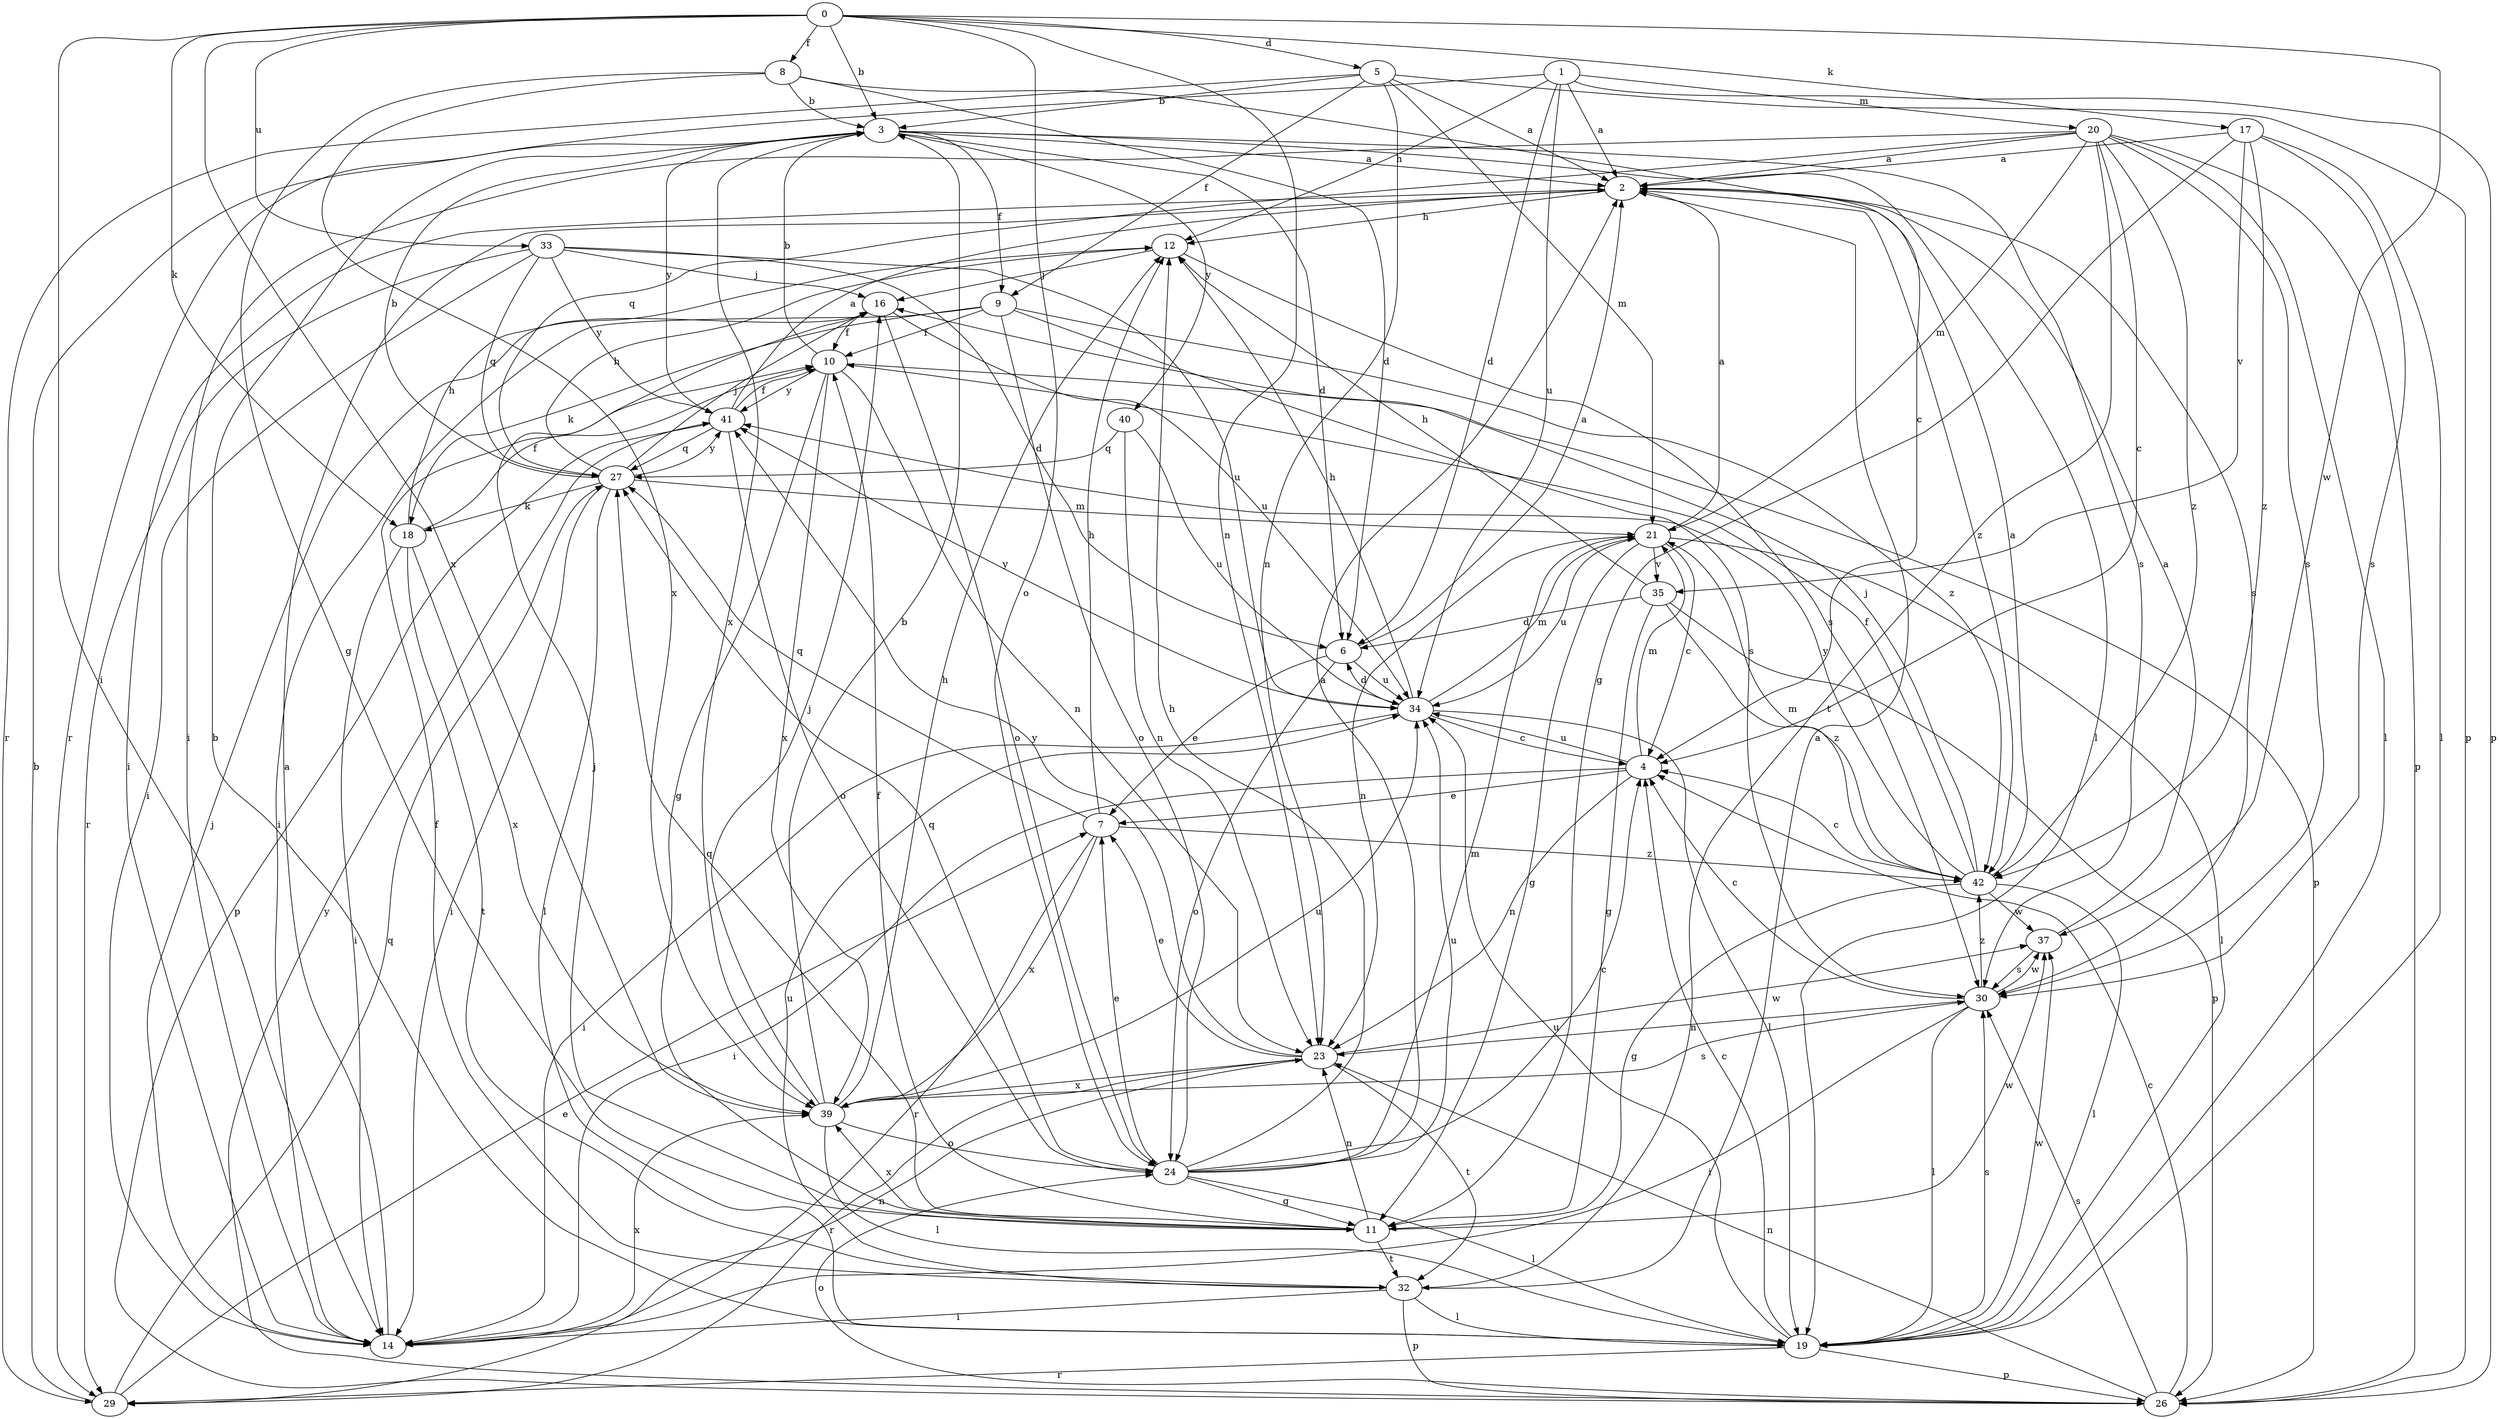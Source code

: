 strict digraph  {
0;
1;
2;
3;
4;
5;
6;
7;
8;
9;
10;
11;
12;
14;
16;
17;
18;
19;
20;
21;
23;
24;
26;
27;
29;
30;
32;
33;
34;
35;
37;
39;
40;
41;
42;
0 -> 3  [label=b];
0 -> 5  [label=d];
0 -> 8  [label=f];
0 -> 14  [label=i];
0 -> 17  [label=k];
0 -> 18  [label=k];
0 -> 23  [label=n];
0 -> 24  [label=o];
0 -> 33  [label=u];
0 -> 37  [label=w];
0 -> 39  [label=x];
1 -> 2  [label=a];
1 -> 6  [label=d];
1 -> 12  [label=h];
1 -> 20  [label=m];
1 -> 26  [label=p];
1 -> 29  [label=r];
1 -> 34  [label=u];
2 -> 12  [label=h];
2 -> 14  [label=i];
2 -> 30  [label=s];
2 -> 42  [label=z];
3 -> 2  [label=a];
3 -> 6  [label=d];
3 -> 9  [label=f];
3 -> 19  [label=l];
3 -> 30  [label=s];
3 -> 39  [label=x];
3 -> 40  [label=y];
3 -> 41  [label=y];
4 -> 7  [label=e];
4 -> 14  [label=i];
4 -> 21  [label=m];
4 -> 23  [label=n];
4 -> 34  [label=u];
5 -> 2  [label=a];
5 -> 3  [label=b];
5 -> 9  [label=f];
5 -> 21  [label=m];
5 -> 23  [label=n];
5 -> 26  [label=p];
5 -> 29  [label=r];
6 -> 2  [label=a];
6 -> 7  [label=e];
6 -> 24  [label=o];
6 -> 34  [label=u];
7 -> 12  [label=h];
7 -> 27  [label=q];
7 -> 29  [label=r];
7 -> 39  [label=x];
7 -> 42  [label=z];
8 -> 3  [label=b];
8 -> 4  [label=c];
8 -> 6  [label=d];
8 -> 11  [label=g];
8 -> 39  [label=x];
9 -> 10  [label=f];
9 -> 14  [label=i];
9 -> 18  [label=k];
9 -> 24  [label=o];
9 -> 30  [label=s];
9 -> 42  [label=z];
10 -> 3  [label=b];
10 -> 11  [label=g];
10 -> 23  [label=n];
10 -> 26  [label=p];
10 -> 39  [label=x];
10 -> 41  [label=y];
11 -> 10  [label=f];
11 -> 16  [label=j];
11 -> 23  [label=n];
11 -> 27  [label=q];
11 -> 32  [label=t];
11 -> 37  [label=w];
11 -> 39  [label=x];
12 -> 16  [label=j];
12 -> 30  [label=s];
14 -> 2  [label=a];
14 -> 16  [label=j];
14 -> 23  [label=n];
14 -> 39  [label=x];
16 -> 10  [label=f];
16 -> 24  [label=o];
16 -> 34  [label=u];
17 -> 2  [label=a];
17 -> 11  [label=g];
17 -> 19  [label=l];
17 -> 30  [label=s];
17 -> 35  [label=v];
17 -> 42  [label=z];
18 -> 10  [label=f];
18 -> 12  [label=h];
18 -> 14  [label=i];
18 -> 32  [label=t];
18 -> 39  [label=x];
19 -> 3  [label=b];
19 -> 4  [label=c];
19 -> 26  [label=p];
19 -> 29  [label=r];
19 -> 30  [label=s];
19 -> 34  [label=u];
19 -> 37  [label=w];
20 -> 2  [label=a];
20 -> 4  [label=c];
20 -> 14  [label=i];
20 -> 19  [label=l];
20 -> 21  [label=m];
20 -> 26  [label=p];
20 -> 27  [label=q];
20 -> 30  [label=s];
20 -> 32  [label=t];
20 -> 42  [label=z];
21 -> 2  [label=a];
21 -> 4  [label=c];
21 -> 11  [label=g];
21 -> 19  [label=l];
21 -> 23  [label=n];
21 -> 34  [label=u];
21 -> 35  [label=v];
23 -> 7  [label=e];
23 -> 29  [label=r];
23 -> 32  [label=t];
23 -> 37  [label=w];
23 -> 39  [label=x];
23 -> 41  [label=y];
24 -> 2  [label=a];
24 -> 4  [label=c];
24 -> 7  [label=e];
24 -> 11  [label=g];
24 -> 12  [label=h];
24 -> 19  [label=l];
24 -> 21  [label=m];
24 -> 27  [label=q];
24 -> 34  [label=u];
26 -> 4  [label=c];
26 -> 23  [label=n];
26 -> 24  [label=o];
26 -> 30  [label=s];
26 -> 41  [label=y];
27 -> 3  [label=b];
27 -> 12  [label=h];
27 -> 14  [label=i];
27 -> 16  [label=j];
27 -> 18  [label=k];
27 -> 19  [label=l];
27 -> 21  [label=m];
27 -> 41  [label=y];
29 -> 3  [label=b];
29 -> 7  [label=e];
29 -> 27  [label=q];
30 -> 4  [label=c];
30 -> 14  [label=i];
30 -> 19  [label=l];
30 -> 23  [label=n];
30 -> 37  [label=w];
30 -> 42  [label=z];
32 -> 2  [label=a];
32 -> 10  [label=f];
32 -> 14  [label=i];
32 -> 19  [label=l];
32 -> 26  [label=p];
32 -> 34  [label=u];
33 -> 6  [label=d];
33 -> 14  [label=i];
33 -> 16  [label=j];
33 -> 27  [label=q];
33 -> 29  [label=r];
33 -> 34  [label=u];
33 -> 41  [label=y];
34 -> 4  [label=c];
34 -> 6  [label=d];
34 -> 12  [label=h];
34 -> 14  [label=i];
34 -> 19  [label=l];
34 -> 21  [label=m];
34 -> 41  [label=y];
35 -> 6  [label=d];
35 -> 11  [label=g];
35 -> 12  [label=h];
35 -> 26  [label=p];
35 -> 42  [label=z];
37 -> 2  [label=a];
37 -> 30  [label=s];
39 -> 3  [label=b];
39 -> 12  [label=h];
39 -> 16  [label=j];
39 -> 19  [label=l];
39 -> 24  [label=o];
39 -> 30  [label=s];
39 -> 34  [label=u];
40 -> 23  [label=n];
40 -> 27  [label=q];
40 -> 34  [label=u];
41 -> 2  [label=a];
41 -> 10  [label=f];
41 -> 24  [label=o];
41 -> 26  [label=p];
41 -> 27  [label=q];
42 -> 2  [label=a];
42 -> 4  [label=c];
42 -> 10  [label=f];
42 -> 11  [label=g];
42 -> 16  [label=j];
42 -> 19  [label=l];
42 -> 21  [label=m];
42 -> 37  [label=w];
42 -> 41  [label=y];
}
